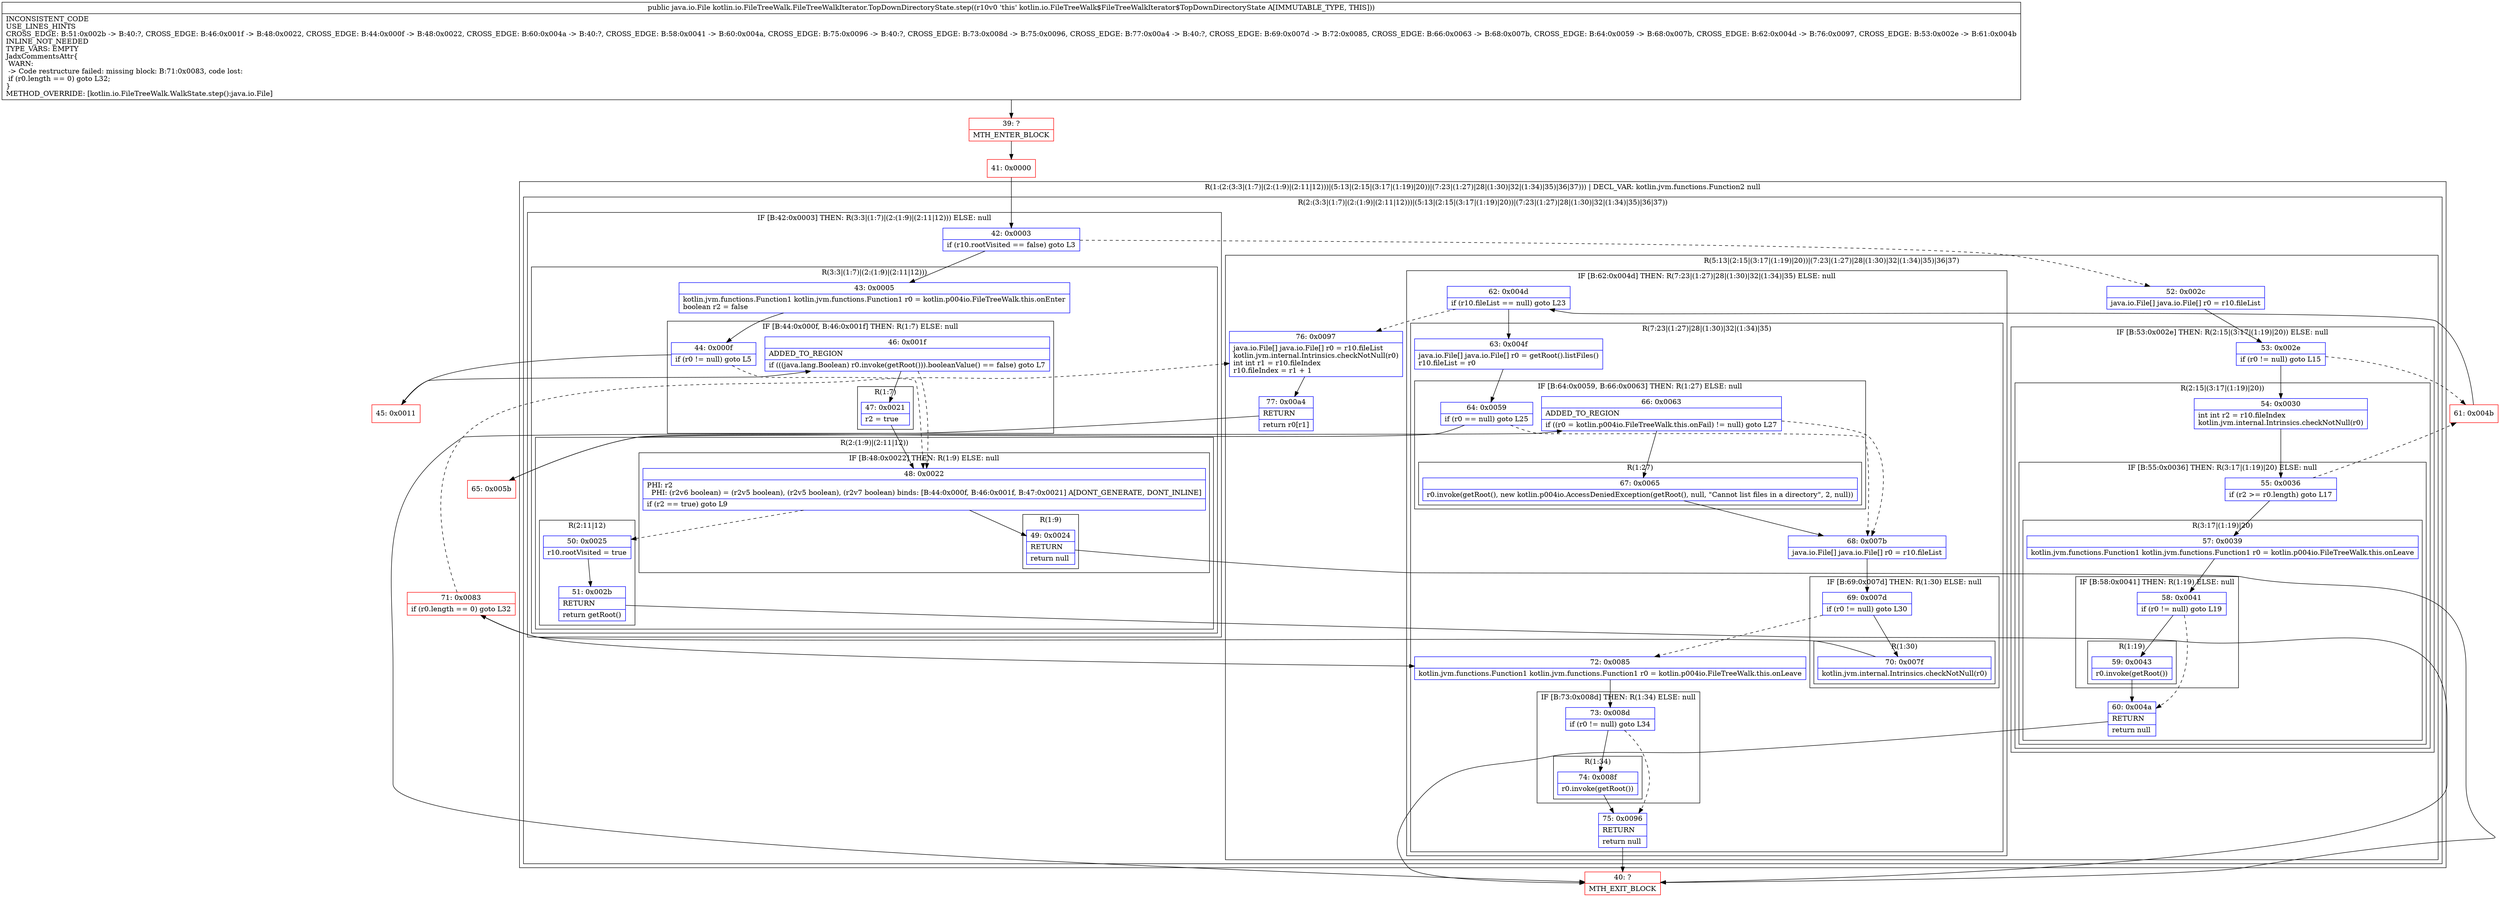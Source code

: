 digraph "CFG forkotlin.io.FileTreeWalk.FileTreeWalkIterator.TopDownDirectoryState.step()Ljava\/io\/File;" {
subgraph cluster_Region_318006200 {
label = "R(1:(2:(3:3|(1:7)|(2:(1:9)|(2:11|12)))|(5:13|(2:15|(3:17|(1:19)|20))|(7:23|(1:27)|28|(1:30)|32|(1:34)|35)|36|37))) | DECL_VAR: kotlin.jvm.functions.Function2 null\l";
node [shape=record,color=blue];
subgraph cluster_Region_1929695385 {
label = "R(2:(3:3|(1:7)|(2:(1:9)|(2:11|12)))|(5:13|(2:15|(3:17|(1:19)|20))|(7:23|(1:27)|28|(1:30)|32|(1:34)|35)|36|37))";
node [shape=record,color=blue];
subgraph cluster_IfRegion_124164749 {
label = "IF [B:42:0x0003] THEN: R(3:3|(1:7)|(2:(1:9)|(2:11|12))) ELSE: null";
node [shape=record,color=blue];
Node_42 [shape=record,label="{42\:\ 0x0003|if (r10.rootVisited == false) goto L3\l}"];
subgraph cluster_Region_433813480 {
label = "R(3:3|(1:7)|(2:(1:9)|(2:11|12)))";
node [shape=record,color=blue];
Node_43 [shape=record,label="{43\:\ 0x0005|kotlin.jvm.functions.Function1 kotlin.jvm.functions.Function1 r0 = kotlin.p004io.FileTreeWalk.this.onEnter\lboolean r2 = false\l}"];
subgraph cluster_IfRegion_126308366 {
label = "IF [B:44:0x000f, B:46:0x001f] THEN: R(1:7) ELSE: null";
node [shape=record,color=blue];
Node_44 [shape=record,label="{44\:\ 0x000f|if (r0 != null) goto L5\l}"];
Node_46 [shape=record,label="{46\:\ 0x001f|ADDED_TO_REGION\l|if (((java.lang.Boolean) r0.invoke(getRoot())).booleanValue() == false) goto L7\l}"];
subgraph cluster_Region_559472053 {
label = "R(1:7)";
node [shape=record,color=blue];
Node_47 [shape=record,label="{47\:\ 0x0021|r2 = true\l}"];
}
}
subgraph cluster_Region_51526079 {
label = "R(2:(1:9)|(2:11|12))";
node [shape=record,color=blue];
subgraph cluster_IfRegion_1378762887 {
label = "IF [B:48:0x0022] THEN: R(1:9) ELSE: null";
node [shape=record,color=blue];
Node_48 [shape=record,label="{48\:\ 0x0022|PHI: r2 \l  PHI: (r2v6 boolean) = (r2v5 boolean), (r2v5 boolean), (r2v7 boolean) binds: [B:44:0x000f, B:46:0x001f, B:47:0x0021] A[DONT_GENERATE, DONT_INLINE]\l|if (r2 == true) goto L9\l}"];
subgraph cluster_Region_852128710 {
label = "R(1:9)";
node [shape=record,color=blue];
Node_49 [shape=record,label="{49\:\ 0x0024|RETURN\l|return null\l}"];
}
}
subgraph cluster_Region_1730145566 {
label = "R(2:11|12)";
node [shape=record,color=blue];
Node_50 [shape=record,label="{50\:\ 0x0025|r10.rootVisited = true\l}"];
Node_51 [shape=record,label="{51\:\ 0x002b|RETURN\l|return getRoot()\l}"];
}
}
}
}
subgraph cluster_Region_1885333802 {
label = "R(5:13|(2:15|(3:17|(1:19)|20))|(7:23|(1:27)|28|(1:30)|32|(1:34)|35)|36|37)";
node [shape=record,color=blue];
Node_52 [shape=record,label="{52\:\ 0x002c|java.io.File[] java.io.File[] r0 = r10.fileList\l}"];
subgraph cluster_IfRegion_710719569 {
label = "IF [B:53:0x002e] THEN: R(2:15|(3:17|(1:19)|20)) ELSE: null";
node [shape=record,color=blue];
Node_53 [shape=record,label="{53\:\ 0x002e|if (r0 != null) goto L15\l}"];
subgraph cluster_Region_968154683 {
label = "R(2:15|(3:17|(1:19)|20))";
node [shape=record,color=blue];
Node_54 [shape=record,label="{54\:\ 0x0030|int int r2 = r10.fileIndex\lkotlin.jvm.internal.Intrinsics.checkNotNull(r0)\l}"];
subgraph cluster_IfRegion_1472775429 {
label = "IF [B:55:0x0036] THEN: R(3:17|(1:19)|20) ELSE: null";
node [shape=record,color=blue];
Node_55 [shape=record,label="{55\:\ 0x0036|if (r2 \>= r0.length) goto L17\l}"];
subgraph cluster_Region_120798779 {
label = "R(3:17|(1:19)|20)";
node [shape=record,color=blue];
Node_57 [shape=record,label="{57\:\ 0x0039|kotlin.jvm.functions.Function1 kotlin.jvm.functions.Function1 r0 = kotlin.p004io.FileTreeWalk.this.onLeave\l}"];
subgraph cluster_IfRegion_1117559983 {
label = "IF [B:58:0x0041] THEN: R(1:19) ELSE: null";
node [shape=record,color=blue];
Node_58 [shape=record,label="{58\:\ 0x0041|if (r0 != null) goto L19\l}"];
subgraph cluster_Region_1512387589 {
label = "R(1:19)";
node [shape=record,color=blue];
Node_59 [shape=record,label="{59\:\ 0x0043|r0.invoke(getRoot())\l}"];
}
}
Node_60 [shape=record,label="{60\:\ 0x004a|RETURN\l|return null\l}"];
}
}
}
}
subgraph cluster_IfRegion_1411293570 {
label = "IF [B:62:0x004d] THEN: R(7:23|(1:27)|28|(1:30)|32|(1:34)|35) ELSE: null";
node [shape=record,color=blue];
Node_62 [shape=record,label="{62\:\ 0x004d|if (r10.fileList == null) goto L23\l}"];
subgraph cluster_Region_1481732207 {
label = "R(7:23|(1:27)|28|(1:30)|32|(1:34)|35)";
node [shape=record,color=blue];
Node_63 [shape=record,label="{63\:\ 0x004f|java.io.File[] java.io.File[] r0 = getRoot().listFiles()\lr10.fileList = r0\l}"];
subgraph cluster_IfRegion_385930500 {
label = "IF [B:64:0x0059, B:66:0x0063] THEN: R(1:27) ELSE: null";
node [shape=record,color=blue];
Node_64 [shape=record,label="{64\:\ 0x0059|if (r0 == null) goto L25\l}"];
Node_66 [shape=record,label="{66\:\ 0x0063|ADDED_TO_REGION\l|if ((r0 = kotlin.p004io.FileTreeWalk.this.onFail) != null) goto L27\l}"];
subgraph cluster_Region_1179886975 {
label = "R(1:27)";
node [shape=record,color=blue];
Node_67 [shape=record,label="{67\:\ 0x0065|r0.invoke(getRoot(), new kotlin.p004io.AccessDeniedException(getRoot(), null, \"Cannot list files in a directory\", 2, null))\l}"];
}
}
Node_68 [shape=record,label="{68\:\ 0x007b|java.io.File[] java.io.File[] r0 = r10.fileList\l}"];
subgraph cluster_IfRegion_140149977 {
label = "IF [B:69:0x007d] THEN: R(1:30) ELSE: null";
node [shape=record,color=blue];
Node_69 [shape=record,label="{69\:\ 0x007d|if (r0 != null) goto L30\l}"];
subgraph cluster_Region_422287418 {
label = "R(1:30)";
node [shape=record,color=blue];
Node_70 [shape=record,label="{70\:\ 0x007f|kotlin.jvm.internal.Intrinsics.checkNotNull(r0)\l}"];
}
}
Node_72 [shape=record,label="{72\:\ 0x0085|kotlin.jvm.functions.Function1 kotlin.jvm.functions.Function1 r0 = kotlin.p004io.FileTreeWalk.this.onLeave\l}"];
subgraph cluster_IfRegion_1244283256 {
label = "IF [B:73:0x008d] THEN: R(1:34) ELSE: null";
node [shape=record,color=blue];
Node_73 [shape=record,label="{73\:\ 0x008d|if (r0 != null) goto L34\l}"];
subgraph cluster_Region_1527973324 {
label = "R(1:34)";
node [shape=record,color=blue];
Node_74 [shape=record,label="{74\:\ 0x008f|r0.invoke(getRoot())\l}"];
}
}
Node_75 [shape=record,label="{75\:\ 0x0096|RETURN\l|return null\l}"];
}
}
Node_76 [shape=record,label="{76\:\ 0x0097|java.io.File[] java.io.File[] r0 = r10.fileList\lkotlin.jvm.internal.Intrinsics.checkNotNull(r0)\lint int r1 = r10.fileIndex\lr10.fileIndex = r1 + 1\l}"];
Node_77 [shape=record,label="{77\:\ 0x00a4|RETURN\l|return r0[r1]\l}"];
}
}
}
Node_39 [shape=record,color=red,label="{39\:\ ?|MTH_ENTER_BLOCK\l}"];
Node_41 [shape=record,color=red,label="{41\:\ 0x0000}"];
Node_45 [shape=record,color=red,label="{45\:\ 0x0011}"];
Node_40 [shape=record,color=red,label="{40\:\ ?|MTH_EXIT_BLOCK\l}"];
Node_61 [shape=record,color=red,label="{61\:\ 0x004b}"];
Node_65 [shape=record,color=red,label="{65\:\ 0x005b}"];
Node_71 [shape=record,color=red,label="{71\:\ 0x0083|if (r0.length == 0) goto L32\l}"];
MethodNode[shape=record,label="{public java.io.File kotlin.io.FileTreeWalk.FileTreeWalkIterator.TopDownDirectoryState.step((r10v0 'this' kotlin.io.FileTreeWalk$FileTreeWalkIterator$TopDownDirectoryState A[IMMUTABLE_TYPE, THIS]))  | INCONSISTENT_CODE\lUSE_LINES_HINTS\lCROSS_EDGE: B:51:0x002b \-\> B:40:?, CROSS_EDGE: B:46:0x001f \-\> B:48:0x0022, CROSS_EDGE: B:44:0x000f \-\> B:48:0x0022, CROSS_EDGE: B:60:0x004a \-\> B:40:?, CROSS_EDGE: B:58:0x0041 \-\> B:60:0x004a, CROSS_EDGE: B:75:0x0096 \-\> B:40:?, CROSS_EDGE: B:73:0x008d \-\> B:75:0x0096, CROSS_EDGE: B:77:0x00a4 \-\> B:40:?, CROSS_EDGE: B:69:0x007d \-\> B:72:0x0085, CROSS_EDGE: B:66:0x0063 \-\> B:68:0x007b, CROSS_EDGE: B:64:0x0059 \-\> B:68:0x007b, CROSS_EDGE: B:62:0x004d \-\> B:76:0x0097, CROSS_EDGE: B:53:0x002e \-\> B:61:0x004b\lINLINE_NOT_NEEDED\lTYPE_VARS: EMPTY\lJadxCommentsAttr\{\l WARN: \l \-\> Code restructure failed: missing block: B:71:0x0083, code lost:\l    if (r0.length == 0) goto L32;\l\}\lMETHOD_OVERRIDE: [kotlin.io.FileTreeWalk.WalkState.step():java.io.File]\l}"];
MethodNode -> Node_39;Node_42 -> Node_43;
Node_42 -> Node_52[style=dashed];
Node_43 -> Node_44;
Node_44 -> Node_45;
Node_44 -> Node_48[style=dashed];
Node_46 -> Node_47;
Node_46 -> Node_48[style=dashed];
Node_47 -> Node_48;
Node_48 -> Node_49;
Node_48 -> Node_50[style=dashed];
Node_49 -> Node_40;
Node_50 -> Node_51;
Node_51 -> Node_40;
Node_52 -> Node_53;
Node_53 -> Node_54;
Node_53 -> Node_61[style=dashed];
Node_54 -> Node_55;
Node_55 -> Node_57;
Node_55 -> Node_61[style=dashed];
Node_57 -> Node_58;
Node_58 -> Node_59;
Node_58 -> Node_60[style=dashed];
Node_59 -> Node_60;
Node_60 -> Node_40;
Node_62 -> Node_63;
Node_62 -> Node_76[style=dashed];
Node_63 -> Node_64;
Node_64 -> Node_65;
Node_64 -> Node_68[style=dashed];
Node_66 -> Node_67;
Node_66 -> Node_68[style=dashed];
Node_67 -> Node_68;
Node_68 -> Node_69;
Node_69 -> Node_70;
Node_69 -> Node_72[style=dashed];
Node_70 -> Node_71;
Node_72 -> Node_73;
Node_73 -> Node_74;
Node_73 -> Node_75[style=dashed];
Node_74 -> Node_75;
Node_75 -> Node_40;
Node_76 -> Node_77;
Node_77 -> Node_40;
Node_39 -> Node_41;
Node_41 -> Node_42;
Node_45 -> Node_46;
Node_61 -> Node_62;
Node_65 -> Node_66;
Node_71 -> Node_72;
Node_71 -> Node_76[style=dashed];
}

